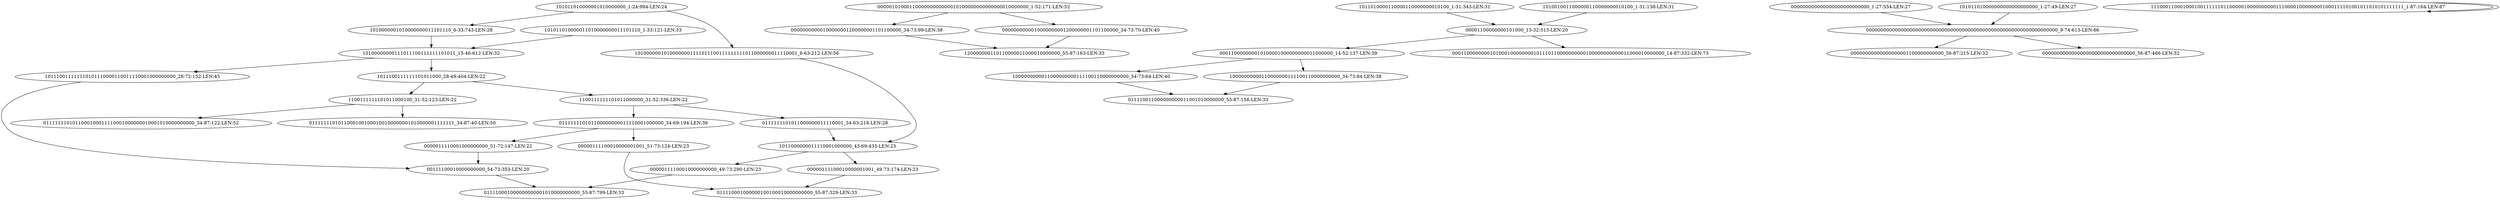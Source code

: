 digraph G {
    "101011010000001010000000_1-24:994-LEN:24" -> "1010000001010000000011101110_6-33:743-LEN:28";
    "101011010000001010000000_1-24:994-LEN:24" -> "10100000010100000001111011100111111111011000000011110001_6-63:212-LEN:56";
    "10100000000111011100111111101011_15-46:612-LEN:32" -> "101110011111110101110000110011110001000000000_28-72:152-LEN:45";
    "10100000000111011100111111101011_15-46:612-LEN:32" -> "1011100111111101011000_28-49:404-LEN:22";
    "0111111101011000000011110001_34-63:218-LEN:28" -> "1011000000011110001000000_43-69:435-LEN:25";
    "00000000000100000001200000001101100000_34-73:99-LEN:38" -> "120000000110110000011000010000000_55-87:163-LEN:33";
    "000110000000010100001000000000011000000_14-52:137-LEN:39" -> "1000000000011000000000111100110000000000_34-73:64-LEN:40";
    "000110000000010100001000000000011000000_14-52:137-LEN:39" -> "10000000000110000000111100110000000000_34-73:84-LEN:38";
    "011111110101100000000011110001000000_34-69:194-LEN:36" -> "0000011110001000000000_51-72:147-LEN:22";
    "011111110101100000000011110001000000_34-69:194-LEN:36" -> "00000111100010000001001_51-73:124-LEN:23";
    "1000000000011000000000111100110000000000_34-73:64-LEN:40" -> "011110011000000000011001010000000_55-87:156-LEN:33";
    "000000000000000000000000000_1-27:554-LEN:27" -> "000000000000000000000000000000000000000000000000000000000000000000_9-74:615-LEN:66";
    "101110011111110101110000110011110001000000000_28-72:152-LEN:45" -> "00111100010000000000_54-73:353-LEN:20";
    "1100111111101011000100_31-52:123-LEN:22" -> "01111111010110001001000100100000001010000001111111_34-87:40-LEN:50";
    "1100111111101011000100_31-52:123-LEN:22" -> "0111111101011000100011110001000000010001010000000000_34-87:122-LEN:52";
    "101011010000011010000000011101110_1-33:121-LEN:33" -> "10100000000111011100111111101011_15-46:612-LEN:32";
    "0000011110001000000000_51-72:147-LEN:22" -> "00111100010000000000_54-73:353-LEN:20";
    "0000000000010000000001200000001101100000_34-73:70-LEN:40" -> "120000000110110000011000010000000_55-87:163-LEN:33";
    "1011000000011110001000000_43-69:435-LEN:25" -> "00000111100010000000000_49-73:290-LEN:23";
    "1011000000011110001000000_43-69:435-LEN:25" -> "00000111100010000001001_49-73:174-LEN:23";
    "0000010100011000000000000010100000000000000010000000_1-52:171-LEN:52" -> "00000000000100000001200000001101100000_34-73:99-LEN:38";
    "0000010100011000000000000010100000000000000010000000_1-52:171-LEN:52" -> "0000000000010000000001200000001101100000_34-73:70-LEN:40";
    "1010000001010000000011101110_6-33:743-LEN:28" -> "10100000000111011100111111101011_15-46:612-LEN:32";
    "10000000000110000000111100110000000000_34-73:84-LEN:38" -> "011110011000000000011001010000000_55-87:156-LEN:33";
    "00000111100010000001001_51-73:124-LEN:23" -> "011110001000000100100010000000000_55-87:329-LEN:33";
    "1011010000110000110000000010100_1-31:343-LEN:31" -> "00001100000000101000_13-32:515-LEN:20";
    "1010010011000000110000000010100_1-31:138-LEN:31" -> "00001100000000101000_13-32:515-LEN:20";
    "111000110001000100111111011000001000000000011100001000000001000111101001011010101111111_1-87:164-LEN:87" -> "111000110001000100111111011000001000000000011100001000000001000111101001011010101111111_1-87:164-LEN:87";
    "1011100111111101011000_28-49:404-LEN:22" -> "1100111111101011000100_31-52:123-LEN:22";
    "1011100111111101011000_28-49:404-LEN:22" -> "1100111111101011000000_31-52:336-LEN:22";
    "10100000010100000001111011100111111111011000000011110001_6-63:212-LEN:56" -> "1011000000011110001000000_43-69:435-LEN:25";
    "00111100010000000000_54-73:353-LEN:20" -> "011110001000000000001010000000000_55-87:799-LEN:33";
    "000000000000000000000000000000000000000000000000000000000000000000_9-74:615-LEN:66" -> "00000000000000000001100000000000_56-87:215-LEN:32";
    "000000000000000000000000000000000000000000000000000000000000000000_9-74:615-LEN:66" -> "00000000000000000000000000000000_56-87:466-LEN:32";
    "00000111100010000000000_49-73:290-LEN:23" -> "011110001000000000001010000000000_55-87:799-LEN:33";
    "00000111100010000001001_49-73:174-LEN:23" -> "011110001000000100100010000000000_55-87:329-LEN:33";
    "1100111111101011000000_31-52:336-LEN:22" -> "0111111101011000000011110001_34-63:218-LEN:28";
    "1100111111101011000000_31-52:336-LEN:22" -> "011111110101100000000011110001000000_34-69:194-LEN:36";
    "101011010000000000000000000_1-27:49-LEN:27" -> "000000000000000000000000000000000000000000000000000000000000000000_9-74:615-LEN:66";
    "00001100000000101000_13-32:515-LEN:20" -> "000110000000010100001000000000011000000_14-52:137-LEN:39";
    "00001100000000101000_13-32:515-LEN:20" -> "0001100000000101000100000000101110110000000000100000000000011000010000000_14-87:332-LEN:73";
}
